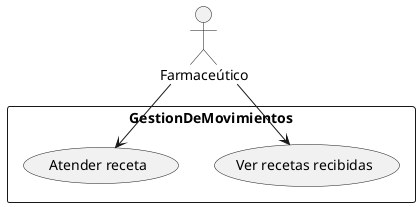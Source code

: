 @startuml GestionDeMovimientosUseCaseDiagram

actor farmaceutico as "Farmaceútico"

rectangle GestionDeMovimientos {

    usecase verRecetasRecibidas as "Ver recetas recibidas"
    usecase atenderReceta as "Atender receta"
}

farmaceutico --> verRecetasRecibidas
farmaceutico --> atenderReceta

@enduml